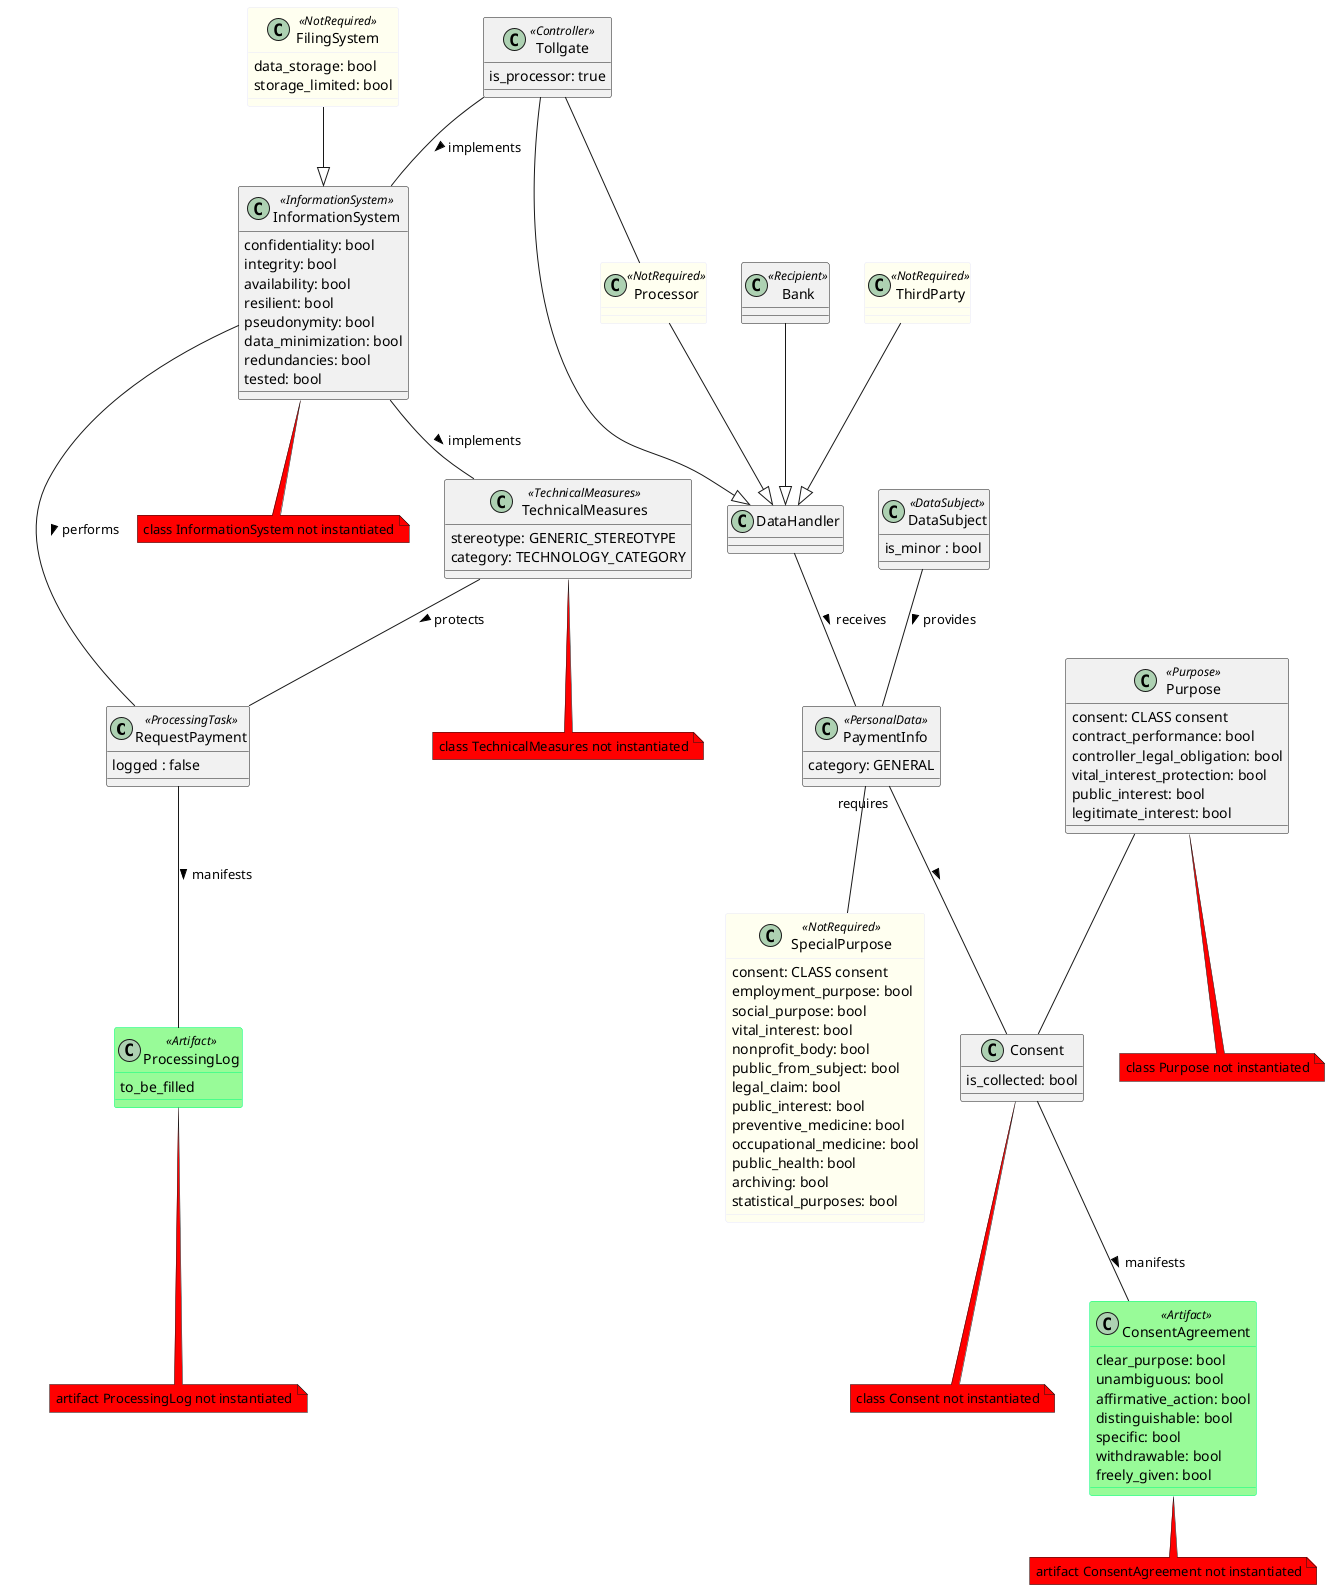 @startuml

'Stereotyped classes
class RequestPayment <<ProcessingTask>> {
  logged : false
}

class InformationSystem <<InformationSystem>> {
  confidentiality: bool
  integrity: bool
  availability: bool
  resilient: bool
  pseudonymity: bool
  data_minimization: bool
  redundancies: bool
  tested: bool
}
note bottom #red: class InformationSystem not instantiated

'class DPIA <<DPIA>> {
'  required: ER bool
'}

'class DataBreach <<DataBreach>> {
'  has_occurred: ER bool
'}

'ER and artifact to be refined
'class ThirdCountryDataTransfer {
  'is_required: ER bool
'}

class TechnicalMeasures <<TechnicalMeasures>> {
  stereotype: GENERIC_STEREOTYPE
  category: TECHNOLOGY_CATEGORY
}
note bottom #red: class TechnicalMeasures not instantiated

class SpecialPurpose <<NotRequired>> {
 consent: CLASS consent
 employment_purpose: bool
 social_purpose: bool
 vital_interest: bool
 nonprofit_body: bool
 public_from_subject: bool
 legal_claim: bool
 public_interest: bool
 preventive_medicine: bool
 occupational_medicine: bool
 public_health: bool
 archiving: bool
 statistical_purposes: bool
}

class Purpose <<Purpose>> {
  consent: CLASS consent
  contract_performance: bool
  controller_legal_obligation: bool
  vital_interest_protection: bool
  public_interest: bool
  legitimate_interest: bool
}
note bottom #red: class Purpose not instantiated

class FilingSystem <<NotRequired>> {
    data_storage: bool
    storage_limited: bool
}

class PaymentInfo <<PersonalData>> {
  category: GENERAL
}

class Consent {
  is_collected: bool
}
note bottom #red: class Consent not instantiated

class Tollgate <<Controller>> {
  is_processor: true
}

class DataSubject <<DataSubject>> {
  is_minor : bool  
}

class DataHandler {
}

class Bank <<Recipient>> {
}

class ThirdParty <<NotRequired>> {
}

class Processor <<NotRequired>> {
}

'Artifact classes

'class DPIAReport <<Artifact>> {
' activity_description: bool
'  necessity_assessment: bool
'  proportionality_assessment: bool
'  risk_mitigation: bool
'}

'class DataBreachNotification <<Artifact>> {
'  description: bool
'  DPO_info: bool
'  consequences: bool
'  measures_taken: bool
'}

class ProcessingLog <<Artifact>> {
  to_be_filled
}
note bottom #red: artifact ProcessingLog not instantiated
  
class ConsentAgreement <<Artifact>> {
  clear_purpose: bool
  unambiguous: bool
  affirmative_action: bool
  distinguishable: bool
  specific: bool
  withdrawable: bool
  freely_given: bool
}
note bottom #red: artifact ConsentAgreement not instantiated

'Styles

skinparam class {
  BackgroundColor<<Artifact>> PaleGreen
  ArrowColor<<Artifact>> SeaGreen
  BorderColor<<Artifact>> SpringGreen
  BackGroundColor<<NotRequired>> Ivory
  BorderColor<<NotRequired>> Lavender
}

'Enumerations

'enum DATA_CATEGORY {
'  GENERAL
'  BIOMETRIC
'  GENETIC
'  HEALTH
'  ETHNIC_ORIGIN
'  RACIAL_ORIGIN
'  POLITICAL_AFFILIATION
'  CRIMINAL_OFFENSE
'  RELIGIOUS_BELIEF
'  TRADE_UNION_MEMBERSHIP
'  SEXUAL_ORIENTATION
'}

'Associations

FilingSystem --|> InformationSystem
PaymentInfo -- Consent : "requires" >
TechnicalMeasures -- RequestPayment : protects >
DataSubject -- PaymentInfo : provides >
Tollgate -- InformationSystem : implements >
Tollgate -- Processor
Consent -- ConsentAgreement : manifests >
'DataBreach -- DataBreachNotification : manifests >
'DPIA -- DPIAReport : manifests >
RequestPayment -- ProcessingLog : manifests >
PaymentInfo -- SpecialPurpose
Purpose -- Consent
Tollgate --|> DataHandler
Processor --|> DataHandler
Bank --|> DataHandler
ThirdParty --|> DataHandler
DataHandler -- PaymentInfo : receives >
InformationSystem -- RequestPayment : performs >
InformationSystem -- TechnicalMeasures : implements >

@enduml